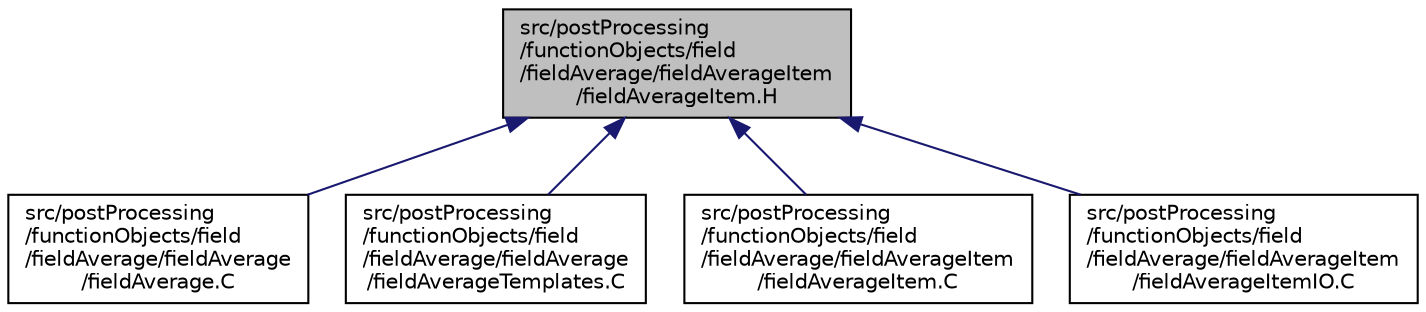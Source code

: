 digraph "src/postProcessing/functionObjects/field/fieldAverage/fieldAverageItem/fieldAverageItem.H"
{
  bgcolor="transparent";
  edge [fontname="Helvetica",fontsize="10",labelfontname="Helvetica",labelfontsize="10"];
  node [fontname="Helvetica",fontsize="10",shape=record];
  Node1 [label="src/postProcessing\l/functionObjects/field\l/fieldAverage/fieldAverageItem\l/fieldAverageItem.H",height=0.2,width=0.4,color="black", fillcolor="grey75", style="filled", fontcolor="black"];
  Node1 -> Node2 [dir="back",color="midnightblue",fontsize="10",style="solid",fontname="Helvetica"];
  Node2 [label="src/postProcessing\l/functionObjects/field\l/fieldAverage/fieldAverage\l/fieldAverage.C",height=0.2,width=0.4,color="black",URL="$a09191.html"];
  Node1 -> Node3 [dir="back",color="midnightblue",fontsize="10",style="solid",fontname="Helvetica"];
  Node3 [label="src/postProcessing\l/functionObjects/field\l/fieldAverage/fieldAverage\l/fieldAverageTemplates.C",height=0.2,width=0.4,color="black",URL="$a09193.html"];
  Node1 -> Node4 [dir="back",color="midnightblue",fontsize="10",style="solid",fontname="Helvetica"];
  Node4 [label="src/postProcessing\l/functionObjects/field\l/fieldAverage/fieldAverageItem\l/fieldAverageItem.C",height=0.2,width=0.4,color="black",URL="$a09197.html"];
  Node1 -> Node5 [dir="back",color="midnightblue",fontsize="10",style="solid",fontname="Helvetica"];
  Node5 [label="src/postProcessing\l/functionObjects/field\l/fieldAverage/fieldAverageItem\l/fieldAverageItemIO.C",height=0.2,width=0.4,color="black",URL="$a09199.html"];
}
